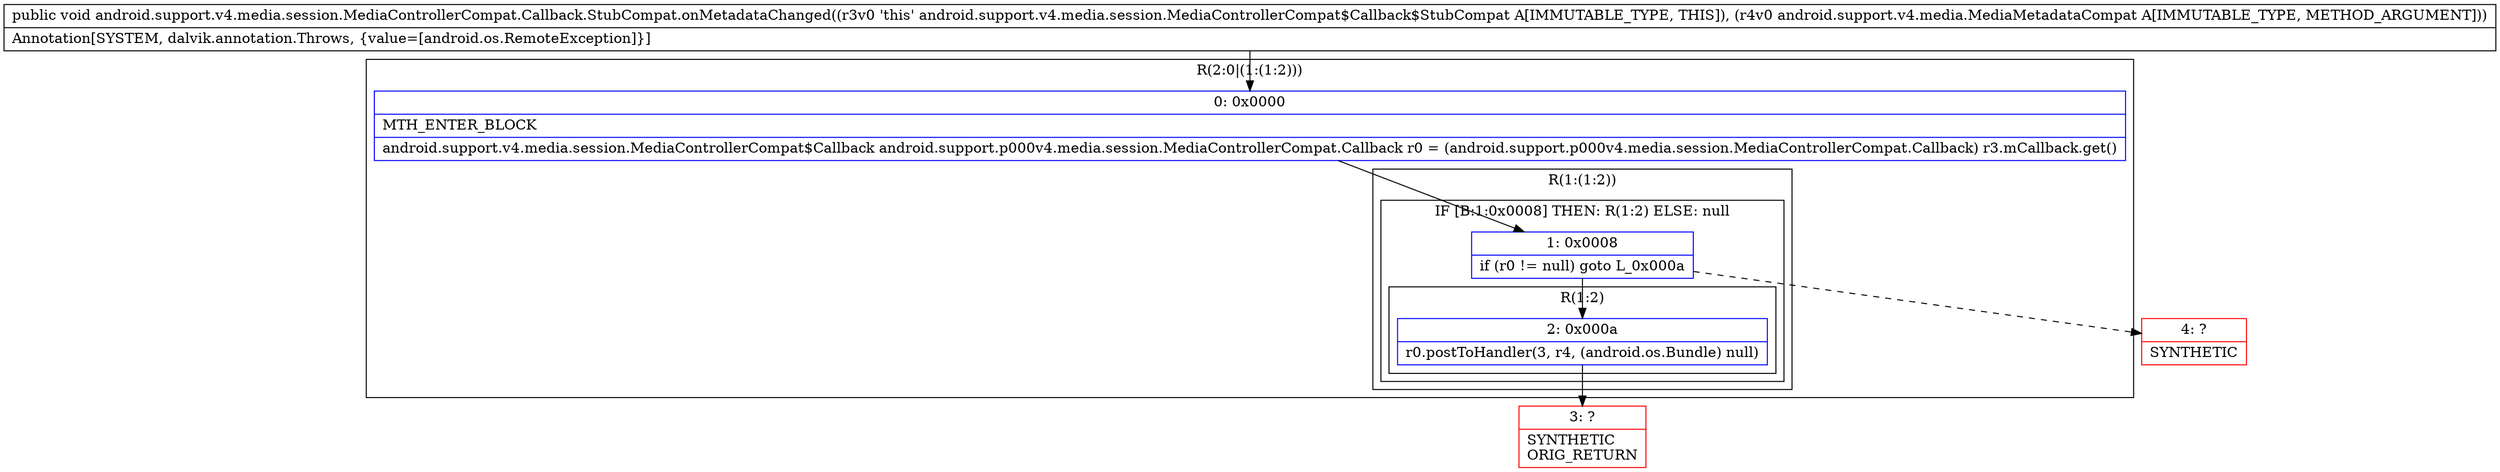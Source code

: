 digraph "CFG forandroid.support.v4.media.session.MediaControllerCompat.Callback.StubCompat.onMetadataChanged(Landroid\/support\/v4\/media\/MediaMetadataCompat;)V" {
subgraph cluster_Region_1669909394 {
label = "R(2:0|(1:(1:2)))";
node [shape=record,color=blue];
Node_0 [shape=record,label="{0\:\ 0x0000|MTH_ENTER_BLOCK\l|android.support.v4.media.session.MediaControllerCompat$Callback android.support.p000v4.media.session.MediaControllerCompat.Callback r0 = (android.support.p000v4.media.session.MediaControllerCompat.Callback) r3.mCallback.get()\l}"];
subgraph cluster_Region_1443737350 {
label = "R(1:(1:2))";
node [shape=record,color=blue];
subgraph cluster_IfRegion_86157779 {
label = "IF [B:1:0x0008] THEN: R(1:2) ELSE: null";
node [shape=record,color=blue];
Node_1 [shape=record,label="{1\:\ 0x0008|if (r0 != null) goto L_0x000a\l}"];
subgraph cluster_Region_367543386 {
label = "R(1:2)";
node [shape=record,color=blue];
Node_2 [shape=record,label="{2\:\ 0x000a|r0.postToHandler(3, r4, (android.os.Bundle) null)\l}"];
}
}
}
}
Node_3 [shape=record,color=red,label="{3\:\ ?|SYNTHETIC\lORIG_RETURN\l}"];
Node_4 [shape=record,color=red,label="{4\:\ ?|SYNTHETIC\l}"];
MethodNode[shape=record,label="{public void android.support.v4.media.session.MediaControllerCompat.Callback.StubCompat.onMetadataChanged((r3v0 'this' android.support.v4.media.session.MediaControllerCompat$Callback$StubCompat A[IMMUTABLE_TYPE, THIS]), (r4v0 android.support.v4.media.MediaMetadataCompat A[IMMUTABLE_TYPE, METHOD_ARGUMENT]))  | Annotation[SYSTEM, dalvik.annotation.Throws, \{value=[android.os.RemoteException]\}]\l}"];
MethodNode -> Node_0;
Node_0 -> Node_1;
Node_1 -> Node_2;
Node_1 -> Node_4[style=dashed];
Node_2 -> Node_3;
}

